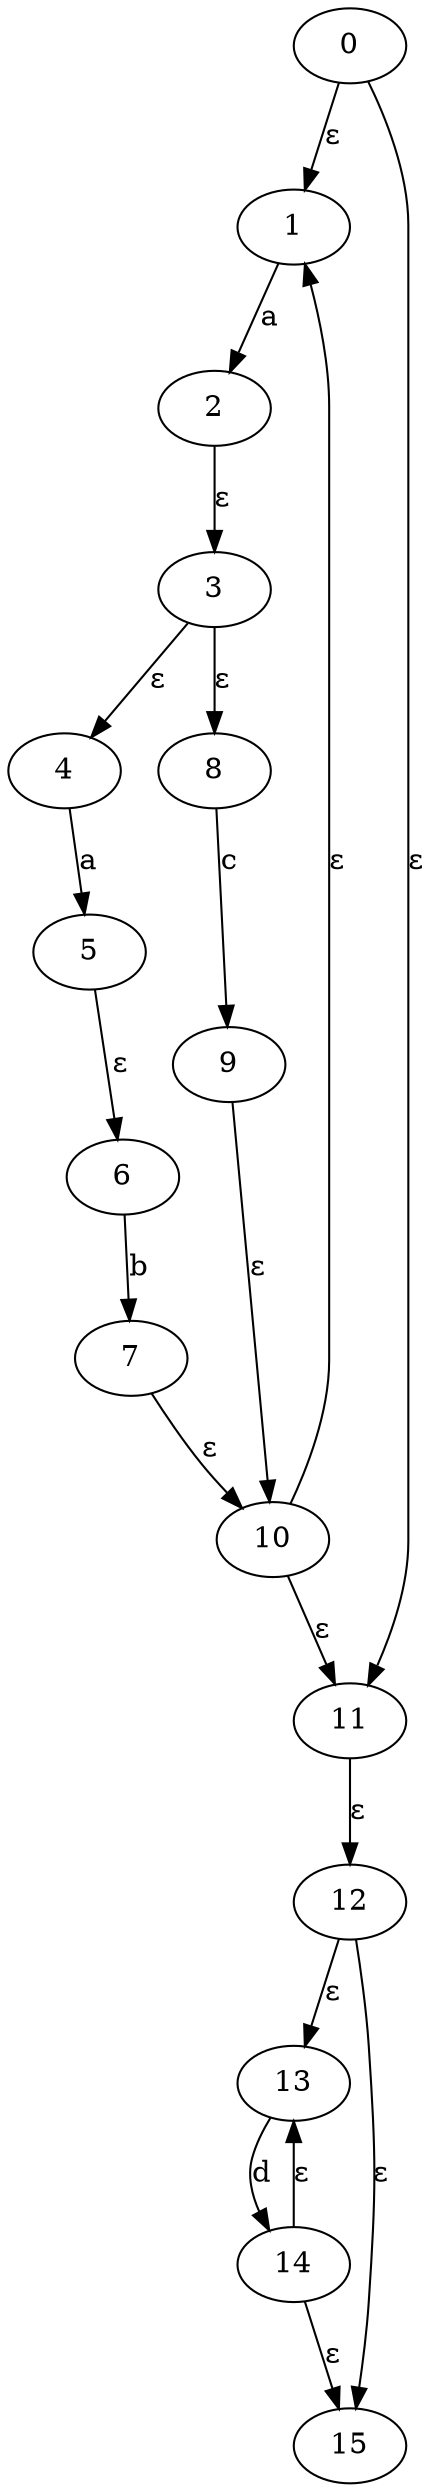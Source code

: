 digraph {
    0 [ label = "0" ]
    1 [ label = "1" ]
    2 [ label = "2" ]
    3 [ label = "3" ]
    4 [ label = "4" ]
    5 [ label = "5" ]
    6 [ label = "6" ]
    7 [ label = "7" ]
    8 [ label = "8" ]
    9 [ label = "9" ]
    10 [ label = "10" ]
    11 [ label = "11" ]
    12 [ label = "12" ]
    13 [ label = "13" ]
    14 [ label = "14" ]
    15 [ label = "15" ]
    0 -> 1 [ label = "ε" ]
    0 -> 11 [ label = "ε" ]
    1 -> 2 [ label = "a" ]
    2 -> 3 [ label = "ε" ]
    3 -> 4 [ label = "ε" ]
    3 -> 8 [ label = "ε" ]
    4 -> 5 [ label = "a" ]
    5 -> 6 [ label = "ε" ]
    6 -> 7 [ label = "b" ]
    7 -> 10 [ label = "ε" ]
    8 -> 9 [ label = "c" ]
    9 -> 10 [ label = "ε" ]
    10 -> 1 [ label = "ε" ]
    10 -> 11 [ label = "ε" ]
    11 -> 12 [ label = "ε" ]
    12 -> 13 [ label = "ε" ]
    12 -> 15 [ label = "ε" ]
    13 -> 14 [ label = "d" ]
    14 -> 13 [ label = "ε" ]
    14 -> 15 [ label = "ε" ]
}
